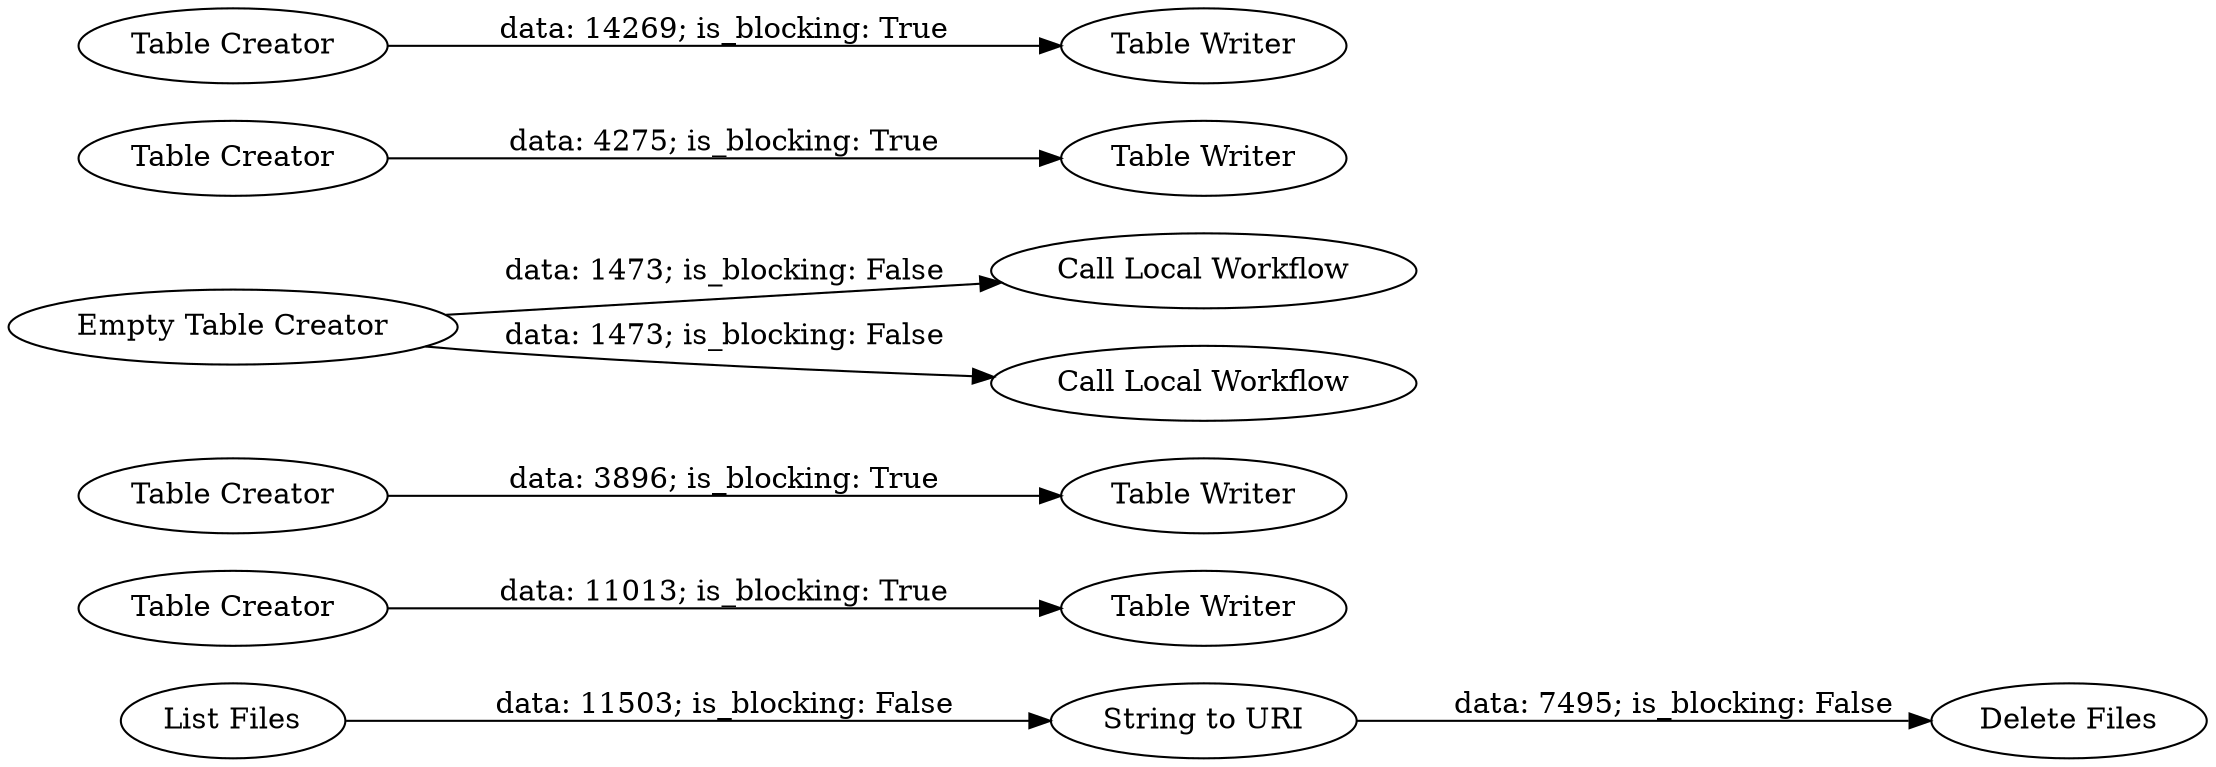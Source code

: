 digraph {
	"3399375339382800701_49" [label="String to URI"]
	"3399375339382800701_26" [label="Table Writer"]
	"3399375339382800701_44" [label="Table Creator"]
	"3399375339382800701_50" [label="Empty Table Creator"]
	"3399375339382800701_51" [label="Call Local Workflow"]
	"3399375339382800701_52" [label="Call Local Workflow"]
	"3399375339382800701_25" [label="Table Writer"]
	"3399375339382800701_47" [label="List Files"]
	"3399375339382800701_7" [label="Table Creator"]
	"3399375339382800701_24" [label="Table Writer"]
	"3399375339382800701_48" [label="Delete Files"]
	"3399375339382800701_14" [label="Table Creator"]
	"3399375339382800701_27" [label="Table Writer"]
	"3399375339382800701_45" [label="Table Creator"]
	"3399375339382800701_14" -> "3399375339382800701_27" [label="data: 14269; is_blocking: True"]
	"3399375339382800701_49" -> "3399375339382800701_48" [label="data: 7495; is_blocking: False"]
	"3399375339382800701_50" -> "3399375339382800701_51" [label="data: 1473; is_blocking: False"]
	"3399375339382800701_50" -> "3399375339382800701_52" [label="data: 1473; is_blocking: False"]
	"3399375339382800701_7" -> "3399375339382800701_26" [label="data: 11013; is_blocking: True"]
	"3399375339382800701_47" -> "3399375339382800701_49" [label="data: 11503; is_blocking: False"]
	"3399375339382800701_45" -> "3399375339382800701_25" [label="data: 4275; is_blocking: True"]
	"3399375339382800701_44" -> "3399375339382800701_24" [label="data: 3896; is_blocking: True"]
	rankdir=LR
}
